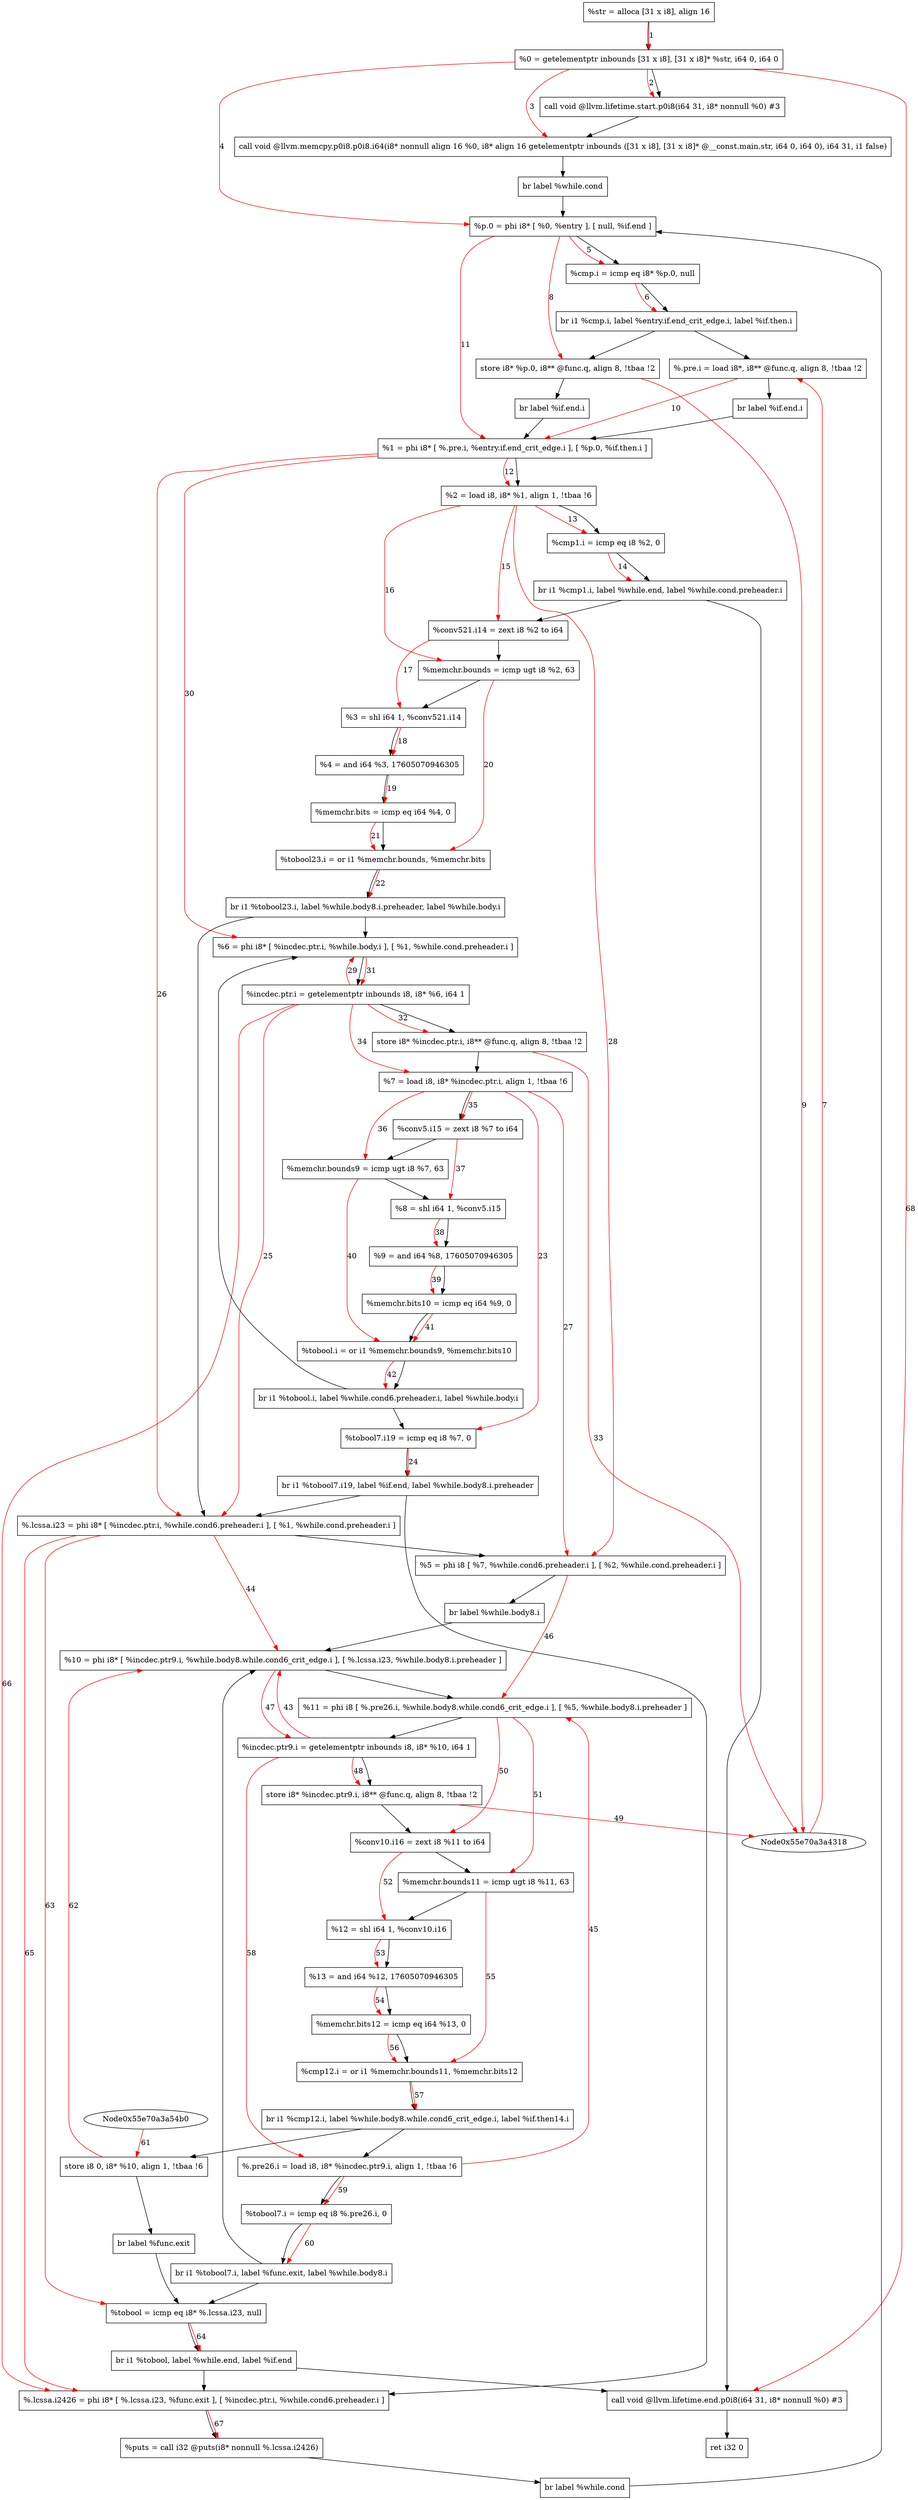 digraph "CDFG for'main' function" {
	Node0x55e70a3a9f58[shape=record, label="  %str = alloca [31 x i8], align 16"]
	Node0x55e70a3aa038[shape=record, label="  %0 = getelementptr inbounds [31 x i8], [31 x i8]* %str, i64 0, i64 0"]
	Node0x55e70a3aa288[shape=record, label="  call void @llvm.lifetime.start.p0i8(i64 31, i8* nonnull %0) #3"]
	Node0x55e70a3aa9e8[shape=record, label="  call void @llvm.memcpy.p0i8.p0i8.i64(i8* nonnull align 16 %0, i8* align 16 getelementptr inbounds ([31 x i8], [31 x i8]* @__const.main.str, i64 0, i64 0), i64 31, i1 false)"]
	Node0x55e70a3aab58[shape=record, label="  br label %while.cond"]
	Node0x55e70a3aabf8[shape=record, label="  %p.0 = phi i8* [ %0, %entry ], [ null, %if.end ]"]
	Node0x55e70a3aace0[shape=record, label="  %cmp.i = icmp eq i8* %p.0, null"]
	Node0x55e70a3ab798[shape=record, label="  br i1 %cmp.i, label %entry.if.end_crit_edge.i, label %if.then.i"]
	Node0x55e70a3aae18[shape=record, label="  %.pre.i = load i8*, i8** @func.q, align 8, !tbaa !2"]
	Node0x55e70a3ab928[shape=record, label="  br label %if.end.i"]
	Node0x55e70a3ab9a0[shape=record, label="  store i8* %p.0, i8** @func.q, align 8, !tbaa !2"]
	Node0x55e70a3ab708[shape=record, label="  br label %if.end.i"]
	Node0x55e70a3ab9f8[shape=record, label="  %1 = phi i8* [ %.pre.i, %entry.if.end_crit_edge.i ], [ %p.0, %if.then.i ]"]
	Node0x55e70a3ab8c8[shape=record, label="  %2 = load i8, i8* %1, align 1, !tbaa !6"]
	Node0x55e70a3abae0[shape=record, label="  %cmp1.i = icmp eq i8 %2, 0"]
	Node0x55e70a3abec8[shape=record, label="  br i1 %cmp1.i, label %while.end, label %while.cond.preheader.i"]
	Node0x55e70a3abe38[shape=record, label="  %conv521.i14 = zext i8 %2 to i64"]
	Node0x55e70a3abfa0[shape=record, label="  %memchr.bounds = icmp ugt i8 %2, 63"]
	Node0x55e70a3ac040[shape=record, label="  %3 = shl i64 1, %conv521.i14"]
	Node0x55e70a3ac0e0[shape=record, label="  %4 = and i64 %3, 17605070946305"]
	Node0x55e70a3ac1a0[shape=record, label="  %memchr.bits = icmp eq i64 %4, 0"]
	Node0x55e70a3ac210[shape=record, label="  %tobool23.i = or i1 %memchr.bounds, %memchr.bits"]
	Node0x55e70a3ac488[shape=record, label="  br i1 %tobool23.i, label %while.body8.i.preheader, label %while.body.i"]
	Node0x55e70a3ac670[shape=record, label="  %tobool7.i19 = icmp eq i8 %7, 0"]
	Node0x55e70a3ac788[shape=record, label="  br i1 %tobool7.i19, label %if.end, label %while.body8.i.preheader"]
	Node0x55e70a3ac838[shape=record, label="  %.lcssa.i23 = phi i8* [ %incdec.ptr.i, %while.cond6.preheader.i ], [ %1, %while.cond.preheader.i ]"]
	Node0x55e70a3ac908[shape=record, label="  %5 = phi i8 [ %7, %while.cond6.preheader.i ], [ %2, %while.cond.preheader.i ]"]
	Node0x55e70a3aca08[shape=record, label="  br label %while.body8.i"]
	Node0x55e70a3aca58[shape=record, label="  %6 = phi i8* [ %incdec.ptr.i, %while.body.i ], [ %1, %while.cond.preheader.i ]"]
	Node0x55e70a3acb20[shape=record, label="  %incdec.ptr.i = getelementptr inbounds i8, i8* %6, i64 1"]
	Node0x55e70a3acba0[shape=record, label="  store i8* %incdec.ptr.i, i8** @func.q, align 8, !tbaa !2"]
	Node0x55e70a3ac348[shape=record, label="  %7 = load i8, i8* %incdec.ptr.i, align 1, !tbaa !6"]
	Node0x55e70a3ac3f8[shape=record, label="  %conv5.i15 = zext i8 %7 to i64"]
	Node0x55e70a3acf40[shape=record, label="  %memchr.bounds9 = icmp ugt i8 %7, 63"]
	Node0x55e70a3acfb0[shape=record, label="  %8 = shl i64 1, %conv5.i15"]
	Node0x55e70a3ad0b0[shape=record, label="  %9 = and i64 %8, 17605070946305"]
	Node0x55e70a3ad120[shape=record, label="  %memchr.bits10 = icmp eq i64 %9, 0"]
	Node0x55e70a3ad190[shape=record, label="  %tobool.i = or i1 %memchr.bounds9, %memchr.bits10"]
	Node0x55e70a3ad278[shape=record, label="  br i1 %tobool.i, label %while.cond6.preheader.i, label %while.body.i"]
	Node0x55e70a3ad3b8[shape=record, label="  %10 = phi i8* [ %incdec.ptr9.i, %while.body8.while.cond6_crit_edge.i ], [ %.lcssa.i23, %while.body8.i.preheader ]"]
	Node0x55e70a3ad518[shape=record, label="  %11 = phi i8 [ %.pre26.i, %while.body8.while.cond6_crit_edge.i ], [ %5, %while.body8.i.preheader ]"]
	Node0x55e70a3ad5e0[shape=record, label="  %incdec.ptr9.i = getelementptr inbounds i8, i8* %10, i64 1"]
	Node0x55e70a3ad660[shape=record, label="  store i8* %incdec.ptr9.i, i8** @func.q, align 8, !tbaa !2"]
	Node0x55e70a3ac568[shape=record, label="  %conv10.i16 = zext i8 %11 to i64"]
	Node0x55e70a3ad6e0[shape=record, label="  %memchr.bounds11 = icmp ugt i8 %11, 63"]
	Node0x55e70a3ad750[shape=record, label="  %12 = shl i64 1, %conv10.i16"]
	Node0x55e70a3ad7c0[shape=record, label="  %13 = and i64 %12, 17605070946305"]
	Node0x55e70a3ad830[shape=record, label="  %memchr.bits12 = icmp eq i64 %13, 0"]
	Node0x55e70a3ad8d0[shape=record, label="  %cmp12.i = or i1 %memchr.bounds11, %memchr.bits12"]
	Node0x55e70a3ada38[shape=record, label="  br i1 %cmp12.i, label %while.body8.while.cond6_crit_edge.i, label %if.then14.i"]
	Node0x55e70a3ad308[shape=record, label="  %.pre26.i = load i8, i8* %incdec.ptr9.i, align 1, !tbaa !6"]
	Node0x55e70a3adae0[shape=record, label="  %tobool7.i = icmp eq i8 %.pre26.i, 0"]
	Node0x55e70a3adbb8[shape=record, label="  br i1 %tobool7.i, label %func.exit, label %while.body8.i"]
	Node0x55e70a3adc30[shape=record, label="  store i8 0, i8* %10, align 1, !tbaa !6"]
	Node0x55e70a3ad9a8[shape=record, label="  br label %func.exit"]
	Node0x55e70a3adcb0[shape=record, label="  %tobool = icmp eq i8* %.lcssa.i23, null"]
	Node0x55e70a3add38[shape=record, label="  br i1 %tobool, label %while.end, label %if.end"]
	Node0x55e70a3add88[shape=record, label="  %.lcssa.i2426 = phi i8* [ %.lcssa.i23, %func.exit ], [ %incdec.ptr.i, %while.cond6.preheader.i ]"]
	Node0x55e70a3adf40[shape=record, label="  %puts = call i32 @puts(i8* nonnull %.lcssa.i2426)"]
	Node0x55e70a3ad468[shape=record, label="  br label %while.cond"]
	Node0x55e70a3ae108[shape=record, label="  call void @llvm.lifetime.end.p0i8(i64 31, i8* nonnull %0) #3"]
	Node0x55e70a3abb88[shape=record, label="  ret i32 0"]
	Node0x55e70a3a9f58 -> Node0x55e70a3aa038
	Node0x55e70a3aa038 -> Node0x55e70a3aa288
	Node0x55e70a3aa288 -> Node0x55e70a3aa9e8
	Node0x55e70a3aa9e8 -> Node0x55e70a3aab58
	Node0x55e70a3aab58 -> Node0x55e70a3aabf8
	Node0x55e70a3aabf8 -> Node0x55e70a3aace0
	Node0x55e70a3aace0 -> Node0x55e70a3ab798
	Node0x55e70a3ab798 -> Node0x55e70a3aae18
	Node0x55e70a3ab798 -> Node0x55e70a3ab9a0
	Node0x55e70a3aae18 -> Node0x55e70a3ab928
	Node0x55e70a3ab928 -> Node0x55e70a3ab9f8
	Node0x55e70a3ab9a0 -> Node0x55e70a3ab708
	Node0x55e70a3ab708 -> Node0x55e70a3ab9f8
	Node0x55e70a3ab9f8 -> Node0x55e70a3ab8c8
	Node0x55e70a3ab8c8 -> Node0x55e70a3abae0
	Node0x55e70a3abae0 -> Node0x55e70a3abec8
	Node0x55e70a3abec8 -> Node0x55e70a3ae108
	Node0x55e70a3abec8 -> Node0x55e70a3abe38
	Node0x55e70a3abe38 -> Node0x55e70a3abfa0
	Node0x55e70a3abfa0 -> Node0x55e70a3ac040
	Node0x55e70a3ac040 -> Node0x55e70a3ac0e0
	Node0x55e70a3ac0e0 -> Node0x55e70a3ac1a0
	Node0x55e70a3ac1a0 -> Node0x55e70a3ac210
	Node0x55e70a3ac210 -> Node0x55e70a3ac488
	Node0x55e70a3ac488 -> Node0x55e70a3ac838
	Node0x55e70a3ac488 -> Node0x55e70a3aca58
	Node0x55e70a3ac670 -> Node0x55e70a3ac788
	Node0x55e70a3ac788 -> Node0x55e70a3add88
	Node0x55e70a3ac788 -> Node0x55e70a3ac838
	Node0x55e70a3ac838 -> Node0x55e70a3ac908
	Node0x55e70a3ac908 -> Node0x55e70a3aca08
	Node0x55e70a3aca08 -> Node0x55e70a3ad3b8
	Node0x55e70a3aca58 -> Node0x55e70a3acb20
	Node0x55e70a3acb20 -> Node0x55e70a3acba0
	Node0x55e70a3acba0 -> Node0x55e70a3ac348
	Node0x55e70a3ac348 -> Node0x55e70a3ac3f8
	Node0x55e70a3ac3f8 -> Node0x55e70a3acf40
	Node0x55e70a3acf40 -> Node0x55e70a3acfb0
	Node0x55e70a3acfb0 -> Node0x55e70a3ad0b0
	Node0x55e70a3ad0b0 -> Node0x55e70a3ad120
	Node0x55e70a3ad120 -> Node0x55e70a3ad190
	Node0x55e70a3ad190 -> Node0x55e70a3ad278
	Node0x55e70a3ad278 -> Node0x55e70a3ac670
	Node0x55e70a3ad278 -> Node0x55e70a3aca58
	Node0x55e70a3ad3b8 -> Node0x55e70a3ad518
	Node0x55e70a3ad518 -> Node0x55e70a3ad5e0
	Node0x55e70a3ad5e0 -> Node0x55e70a3ad660
	Node0x55e70a3ad660 -> Node0x55e70a3ac568
	Node0x55e70a3ac568 -> Node0x55e70a3ad6e0
	Node0x55e70a3ad6e0 -> Node0x55e70a3ad750
	Node0x55e70a3ad750 -> Node0x55e70a3ad7c0
	Node0x55e70a3ad7c0 -> Node0x55e70a3ad830
	Node0x55e70a3ad830 -> Node0x55e70a3ad8d0
	Node0x55e70a3ad8d0 -> Node0x55e70a3ada38
	Node0x55e70a3ada38 -> Node0x55e70a3ad308
	Node0x55e70a3ada38 -> Node0x55e70a3adc30
	Node0x55e70a3ad308 -> Node0x55e70a3adae0
	Node0x55e70a3adae0 -> Node0x55e70a3adbb8
	Node0x55e70a3adbb8 -> Node0x55e70a3adcb0
	Node0x55e70a3adbb8 -> Node0x55e70a3ad3b8
	Node0x55e70a3adc30 -> Node0x55e70a3ad9a8
	Node0x55e70a3ad9a8 -> Node0x55e70a3adcb0
	Node0x55e70a3adcb0 -> Node0x55e70a3add38
	Node0x55e70a3add38 -> Node0x55e70a3ae108
	Node0x55e70a3add38 -> Node0x55e70a3add88
	Node0x55e70a3add88 -> Node0x55e70a3adf40
	Node0x55e70a3adf40 -> Node0x55e70a3ad468
	Node0x55e70a3ad468 -> Node0x55e70a3aabf8
	Node0x55e70a3ae108 -> Node0x55e70a3abb88
edge [color=red]
	Node0x55e70a3a9f58 -> Node0x55e70a3aa038[label="1"]
	Node0x55e70a3aa038 -> Node0x55e70a3aa288[label="2"]
	Node0x55e70a3aa038 -> Node0x55e70a3aa9e8[label="3"]
	Node0x55e70a3aa038 -> Node0x55e70a3aabf8[label="4"]
	Node0x55e70a3aabf8 -> Node0x55e70a3aace0[label="5"]
	Node0x55e70a3aace0 -> Node0x55e70a3ab798[label="6"]
	Node0x55e70a3a4318 -> Node0x55e70a3aae18[label="7"]
	Node0x55e70a3aabf8 -> Node0x55e70a3ab9a0[label="8"]
	Node0x55e70a3ab9a0 -> Node0x55e70a3a4318[label="9"]
	Node0x55e70a3aae18 -> Node0x55e70a3ab9f8[label="10"]
	Node0x55e70a3aabf8 -> Node0x55e70a3ab9f8[label="11"]
	Node0x55e70a3ab9f8 -> Node0x55e70a3ab8c8[label="12"]
	Node0x55e70a3ab8c8 -> Node0x55e70a3abae0[label="13"]
	Node0x55e70a3abae0 -> Node0x55e70a3abec8[label="14"]
	Node0x55e70a3ab8c8 -> Node0x55e70a3abe38[label="15"]
	Node0x55e70a3ab8c8 -> Node0x55e70a3abfa0[label="16"]
	Node0x55e70a3abe38 -> Node0x55e70a3ac040[label="17"]
	Node0x55e70a3ac040 -> Node0x55e70a3ac0e0[label="18"]
	Node0x55e70a3ac0e0 -> Node0x55e70a3ac1a0[label="19"]
	Node0x55e70a3abfa0 -> Node0x55e70a3ac210[label="20"]
	Node0x55e70a3ac1a0 -> Node0x55e70a3ac210[label="21"]
	Node0x55e70a3ac210 -> Node0x55e70a3ac488[label="22"]
	Node0x55e70a3ac348 -> Node0x55e70a3ac670[label="23"]
	Node0x55e70a3ac670 -> Node0x55e70a3ac788[label="24"]
	Node0x55e70a3acb20 -> Node0x55e70a3ac838[label="25"]
	Node0x55e70a3ab9f8 -> Node0x55e70a3ac838[label="26"]
	Node0x55e70a3ac348 -> Node0x55e70a3ac908[label="27"]
	Node0x55e70a3ab8c8 -> Node0x55e70a3ac908[label="28"]
	Node0x55e70a3acb20 -> Node0x55e70a3aca58[label="29"]
	Node0x55e70a3ab9f8 -> Node0x55e70a3aca58[label="30"]
	Node0x55e70a3aca58 -> Node0x55e70a3acb20[label="31"]
	Node0x55e70a3acb20 -> Node0x55e70a3acba0[label="32"]
	Node0x55e70a3acba0 -> Node0x55e70a3a4318[label="33"]
	Node0x55e70a3acb20 -> Node0x55e70a3ac348[label="34"]
	Node0x55e70a3ac348 -> Node0x55e70a3ac3f8[label="35"]
	Node0x55e70a3ac348 -> Node0x55e70a3acf40[label="36"]
	Node0x55e70a3ac3f8 -> Node0x55e70a3acfb0[label="37"]
	Node0x55e70a3acfb0 -> Node0x55e70a3ad0b0[label="38"]
	Node0x55e70a3ad0b0 -> Node0x55e70a3ad120[label="39"]
	Node0x55e70a3acf40 -> Node0x55e70a3ad190[label="40"]
	Node0x55e70a3ad120 -> Node0x55e70a3ad190[label="41"]
	Node0x55e70a3ad190 -> Node0x55e70a3ad278[label="42"]
	Node0x55e70a3ad5e0 -> Node0x55e70a3ad3b8[label="43"]
	Node0x55e70a3ac838 -> Node0x55e70a3ad3b8[label="44"]
	Node0x55e70a3ad308 -> Node0x55e70a3ad518[label="45"]
	Node0x55e70a3ac908 -> Node0x55e70a3ad518[label="46"]
	Node0x55e70a3ad3b8 -> Node0x55e70a3ad5e0[label="47"]
	Node0x55e70a3ad5e0 -> Node0x55e70a3ad660[label="48"]
	Node0x55e70a3ad660 -> Node0x55e70a3a4318[label="49"]
	Node0x55e70a3ad518 -> Node0x55e70a3ac568[label="50"]
	Node0x55e70a3ad518 -> Node0x55e70a3ad6e0[label="51"]
	Node0x55e70a3ac568 -> Node0x55e70a3ad750[label="52"]
	Node0x55e70a3ad750 -> Node0x55e70a3ad7c0[label="53"]
	Node0x55e70a3ad7c0 -> Node0x55e70a3ad830[label="54"]
	Node0x55e70a3ad6e0 -> Node0x55e70a3ad8d0[label="55"]
	Node0x55e70a3ad830 -> Node0x55e70a3ad8d0[label="56"]
	Node0x55e70a3ad8d0 -> Node0x55e70a3ada38[label="57"]
	Node0x55e70a3ad5e0 -> Node0x55e70a3ad308[label="58"]
	Node0x55e70a3ad308 -> Node0x55e70a3adae0[label="59"]
	Node0x55e70a3adae0 -> Node0x55e70a3adbb8[label="60"]
	Node0x55e70a3a54b0 -> Node0x55e70a3adc30[label="61"]
	Node0x55e70a3adc30 -> Node0x55e70a3ad3b8[label="62"]
	Node0x55e70a3ac838 -> Node0x55e70a3adcb0[label="63"]
	Node0x55e70a3adcb0 -> Node0x55e70a3add38[label="64"]
	Node0x55e70a3ac838 -> Node0x55e70a3add88[label="65"]
	Node0x55e70a3acb20 -> Node0x55e70a3add88[label="66"]
	Node0x55e70a3add88 -> Node0x55e70a3adf40[label="67"]
	Node0x55e70a3aa038 -> Node0x55e70a3ae108[label="68"]
}

